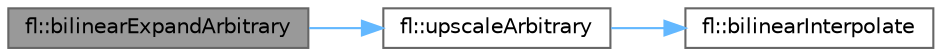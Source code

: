 digraph "fl::bilinearExpandArbitrary"
{
 // INTERACTIVE_SVG=YES
 // LATEX_PDF_SIZE
  bgcolor="transparent";
  edge [fontname=Helvetica,fontsize=10,labelfontname=Helvetica,labelfontsize=10];
  node [fontname=Helvetica,fontsize=10,shape=box,height=0.2,width=0.4];
  rankdir="LR";
  Node1 [id="Node000001",label="fl::bilinearExpandArbitrary",height=0.2,width=0.4,color="gray40", fillcolor="grey60", style="filled", fontcolor="black",tooltip="Performs bilinear interpolation for upscaling an image."];
  Node1 -> Node2 [id="edge1_Node000001_Node000002",color="steelblue1",style="solid",tooltip=" "];
  Node2 [id="Node000002",label="fl::upscaleArbitrary",height=0.2,width=0.4,color="grey40", fillcolor="white", style="filled",URL="$d4/d36/namespacefl_a24f105d99ab32936dacbf815c54f320c.html#a24f105d99ab32936dacbf815c54f320c",tooltip="Performs bilinear interpolation for upscaling an image."];
  Node2 -> Node3 [id="edge2_Node000002_Node000003",color="steelblue1",style="solid",tooltip=" "];
  Node3 [id="Node000003",label="fl::bilinearInterpolate",height=0.2,width=0.4,color="grey40", fillcolor="white", style="filled",URL="$d4/d36/namespacefl_a2e4fe67035df871b23df6b907ca338c8.html#a2e4fe67035df871b23df6b907ca338c8",tooltip=" "];
}
